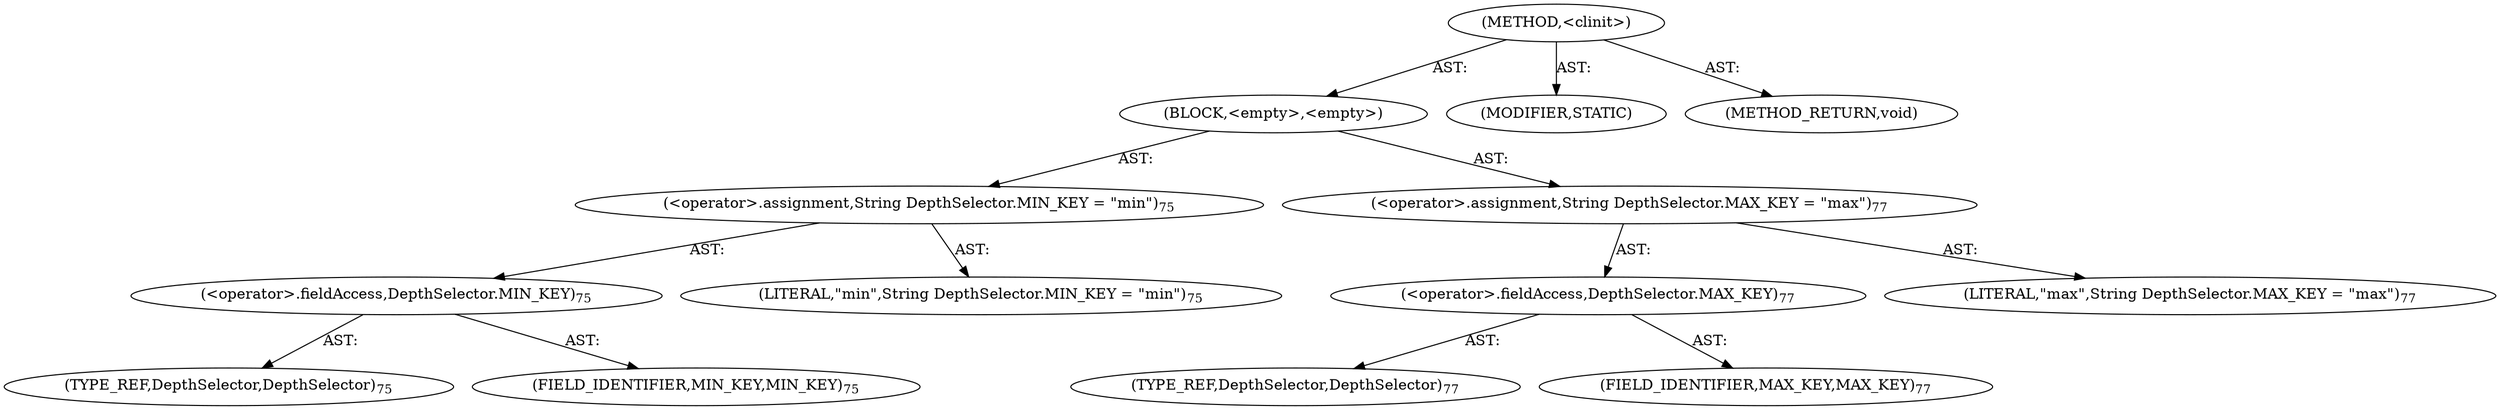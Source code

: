 digraph "&lt;clinit&gt;" {  
"111669149703" [label = <(METHOD,&lt;clinit&gt;)> ]
"25769803804" [label = <(BLOCK,&lt;empty&gt;,&lt;empty&gt;)> ]
"30064771191" [label = <(&lt;operator&gt;.assignment,String DepthSelector.MIN_KEY = &quot;min&quot;)<SUB>75</SUB>> ]
"30064771192" [label = <(&lt;operator&gt;.fieldAccess,DepthSelector.MIN_KEY)<SUB>75</SUB>> ]
"180388626434" [label = <(TYPE_REF,DepthSelector,DepthSelector)<SUB>75</SUB>> ]
"55834574868" [label = <(FIELD_IDENTIFIER,MIN_KEY,MIN_KEY)<SUB>75</SUB>> ]
"90194313245" [label = <(LITERAL,&quot;min&quot;,String DepthSelector.MIN_KEY = &quot;min&quot;)<SUB>75</SUB>> ]
"30064771193" [label = <(&lt;operator&gt;.assignment,String DepthSelector.MAX_KEY = &quot;max&quot;)<SUB>77</SUB>> ]
"30064771194" [label = <(&lt;operator&gt;.fieldAccess,DepthSelector.MAX_KEY)<SUB>77</SUB>> ]
"180388626435" [label = <(TYPE_REF,DepthSelector,DepthSelector)<SUB>77</SUB>> ]
"55834574869" [label = <(FIELD_IDENTIFIER,MAX_KEY,MAX_KEY)<SUB>77</SUB>> ]
"90194313246" [label = <(LITERAL,&quot;max&quot;,String DepthSelector.MAX_KEY = &quot;max&quot;)<SUB>77</SUB>> ]
"133143986196" [label = <(MODIFIER,STATIC)> ]
"128849018887" [label = <(METHOD_RETURN,void)> ]
  "111669149703" -> "25769803804"  [ label = "AST: "] 
  "111669149703" -> "133143986196"  [ label = "AST: "] 
  "111669149703" -> "128849018887"  [ label = "AST: "] 
  "25769803804" -> "30064771191"  [ label = "AST: "] 
  "25769803804" -> "30064771193"  [ label = "AST: "] 
  "30064771191" -> "30064771192"  [ label = "AST: "] 
  "30064771191" -> "90194313245"  [ label = "AST: "] 
  "30064771192" -> "180388626434"  [ label = "AST: "] 
  "30064771192" -> "55834574868"  [ label = "AST: "] 
  "30064771193" -> "30064771194"  [ label = "AST: "] 
  "30064771193" -> "90194313246"  [ label = "AST: "] 
  "30064771194" -> "180388626435"  [ label = "AST: "] 
  "30064771194" -> "55834574869"  [ label = "AST: "] 
}
